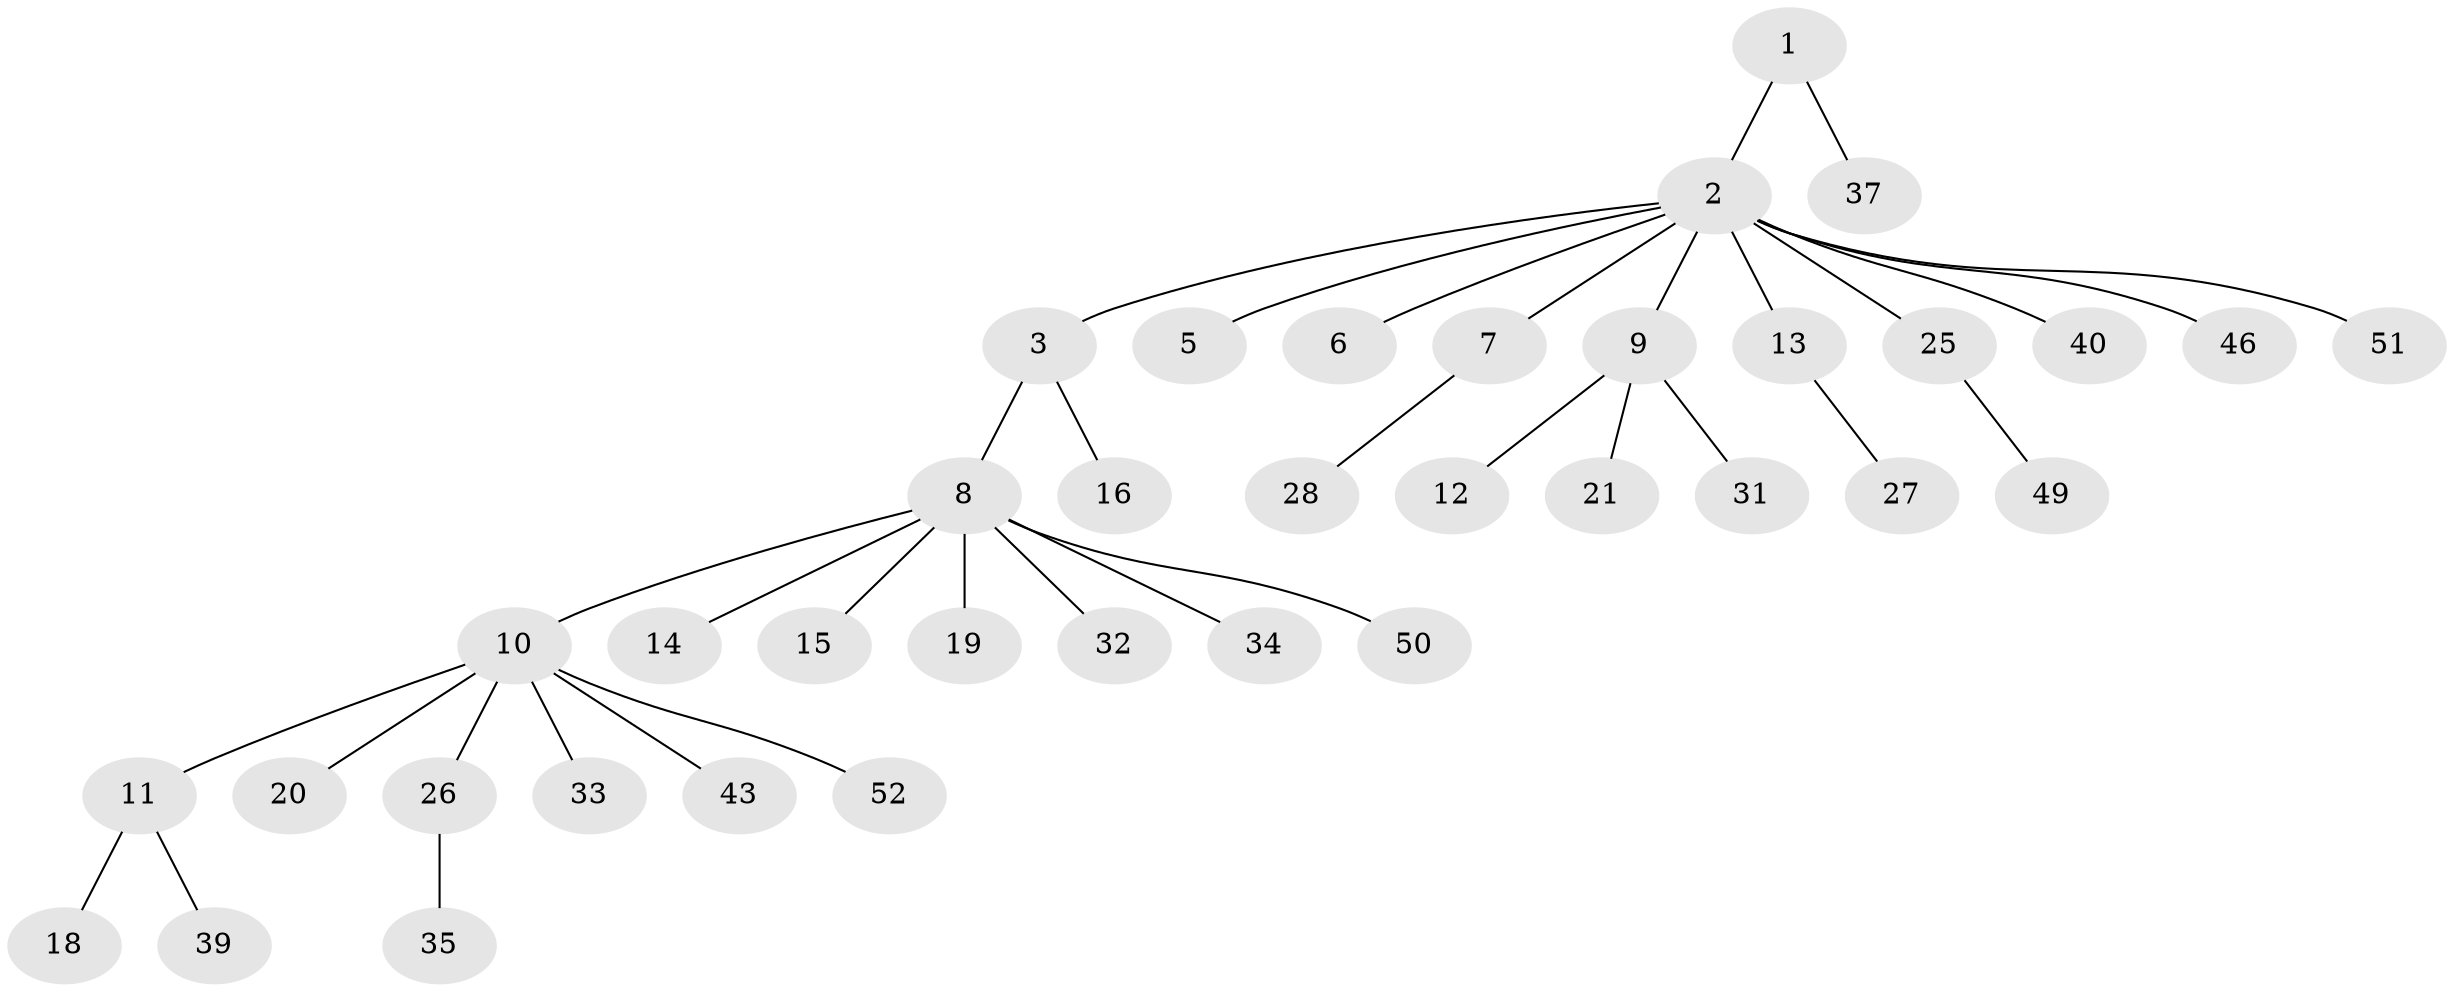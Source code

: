 // Generated by graph-tools (version 1.1) at 2025/23/03/03/25 07:23:53]
// undirected, 37 vertices, 36 edges
graph export_dot {
graph [start="1"]
  node [color=gray90,style=filled];
  1 [super="+24"];
  2 [super="+47"];
  3 [super="+4"];
  5;
  6;
  7 [super="+36"];
  8 [super="+41"];
  9 [super="+23"];
  10 [super="+22"];
  11 [super="+17"];
  12;
  13 [super="+29"];
  14 [super="+45"];
  15;
  16 [super="+42"];
  18;
  19;
  20;
  21 [super="+48"];
  25 [super="+38"];
  26 [super="+30"];
  27;
  28;
  31;
  32;
  33;
  34;
  35;
  37 [super="+44"];
  39;
  40;
  43;
  46;
  49;
  50;
  51;
  52;
  1 -- 2;
  1 -- 37;
  2 -- 3;
  2 -- 5;
  2 -- 6;
  2 -- 7;
  2 -- 9;
  2 -- 13;
  2 -- 25;
  2 -- 40;
  2 -- 46;
  2 -- 51;
  3 -- 8;
  3 -- 16;
  7 -- 28;
  8 -- 10;
  8 -- 14;
  8 -- 15;
  8 -- 19;
  8 -- 32;
  8 -- 34;
  8 -- 50;
  9 -- 12;
  9 -- 21;
  9 -- 31;
  10 -- 11;
  10 -- 20;
  10 -- 33;
  10 -- 43;
  10 -- 52;
  10 -- 26;
  11 -- 18;
  11 -- 39;
  13 -- 27;
  25 -- 49;
  26 -- 35;
}
